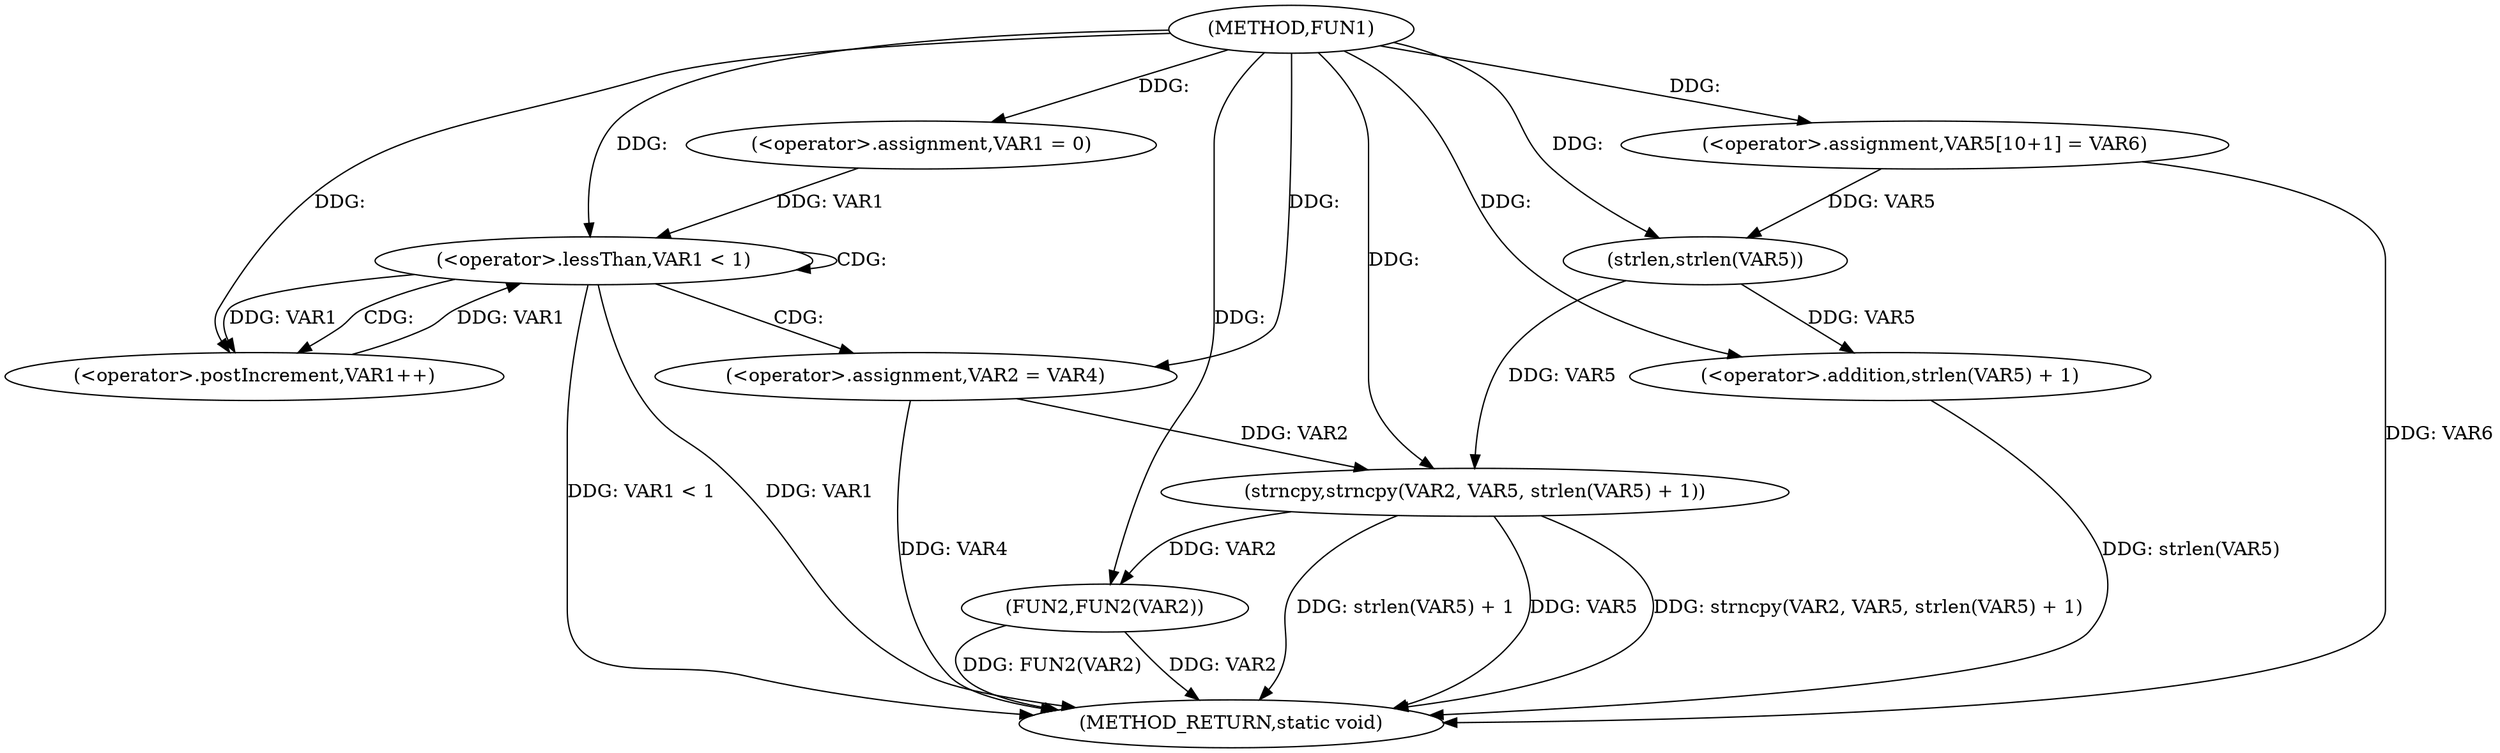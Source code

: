 digraph FUN1 {  
"1000100" [label = "(METHOD,FUN1)" ]
"1000133" [label = "(METHOD_RETURN,static void)" ]
"1000107" [label = "(<operator>.assignment,VAR1 = 0)" ]
"1000110" [label = "(<operator>.lessThan,VAR1 < 1)" ]
"1000113" [label = "(<operator>.postIncrement,VAR1++)" ]
"1000116" [label = "(<operator>.assignment,VAR2 = VAR4)" ]
"1000121" [label = "(<operator>.assignment,VAR5[10+1] = VAR6)" ]
"1000124" [label = "(strncpy,strncpy(VAR2, VAR5, strlen(VAR5) + 1))" ]
"1000127" [label = "(<operator>.addition,strlen(VAR5) + 1)" ]
"1000128" [label = "(strlen,strlen(VAR5))" ]
"1000131" [label = "(FUN2,FUN2(VAR2))" ]
  "1000124" -> "1000133"  [ label = "DDG: VAR5"] 
  "1000124" -> "1000133"  [ label = "DDG: strlen(VAR5) + 1"] 
  "1000116" -> "1000133"  [ label = "DDG: VAR4"] 
  "1000127" -> "1000133"  [ label = "DDG: strlen(VAR5)"] 
  "1000121" -> "1000133"  [ label = "DDG: VAR6"] 
  "1000131" -> "1000133"  [ label = "DDG: VAR2"] 
  "1000110" -> "1000133"  [ label = "DDG: VAR1 < 1"] 
  "1000110" -> "1000133"  [ label = "DDG: VAR1"] 
  "1000131" -> "1000133"  [ label = "DDG: FUN2(VAR2)"] 
  "1000124" -> "1000133"  [ label = "DDG: strncpy(VAR2, VAR5, strlen(VAR5) + 1)"] 
  "1000100" -> "1000107"  [ label = "DDG: "] 
  "1000107" -> "1000110"  [ label = "DDG: VAR1"] 
  "1000113" -> "1000110"  [ label = "DDG: VAR1"] 
  "1000100" -> "1000110"  [ label = "DDG: "] 
  "1000110" -> "1000113"  [ label = "DDG: VAR1"] 
  "1000100" -> "1000113"  [ label = "DDG: "] 
  "1000100" -> "1000116"  [ label = "DDG: "] 
  "1000100" -> "1000121"  [ label = "DDG: "] 
  "1000116" -> "1000124"  [ label = "DDG: VAR2"] 
  "1000100" -> "1000124"  [ label = "DDG: "] 
  "1000128" -> "1000124"  [ label = "DDG: VAR5"] 
  "1000128" -> "1000127"  [ label = "DDG: VAR5"] 
  "1000121" -> "1000128"  [ label = "DDG: VAR5"] 
  "1000100" -> "1000128"  [ label = "DDG: "] 
  "1000100" -> "1000127"  [ label = "DDG: "] 
  "1000124" -> "1000131"  [ label = "DDG: VAR2"] 
  "1000100" -> "1000131"  [ label = "DDG: "] 
  "1000110" -> "1000110"  [ label = "CDG: "] 
  "1000110" -> "1000116"  [ label = "CDG: "] 
  "1000110" -> "1000113"  [ label = "CDG: "] 
}
